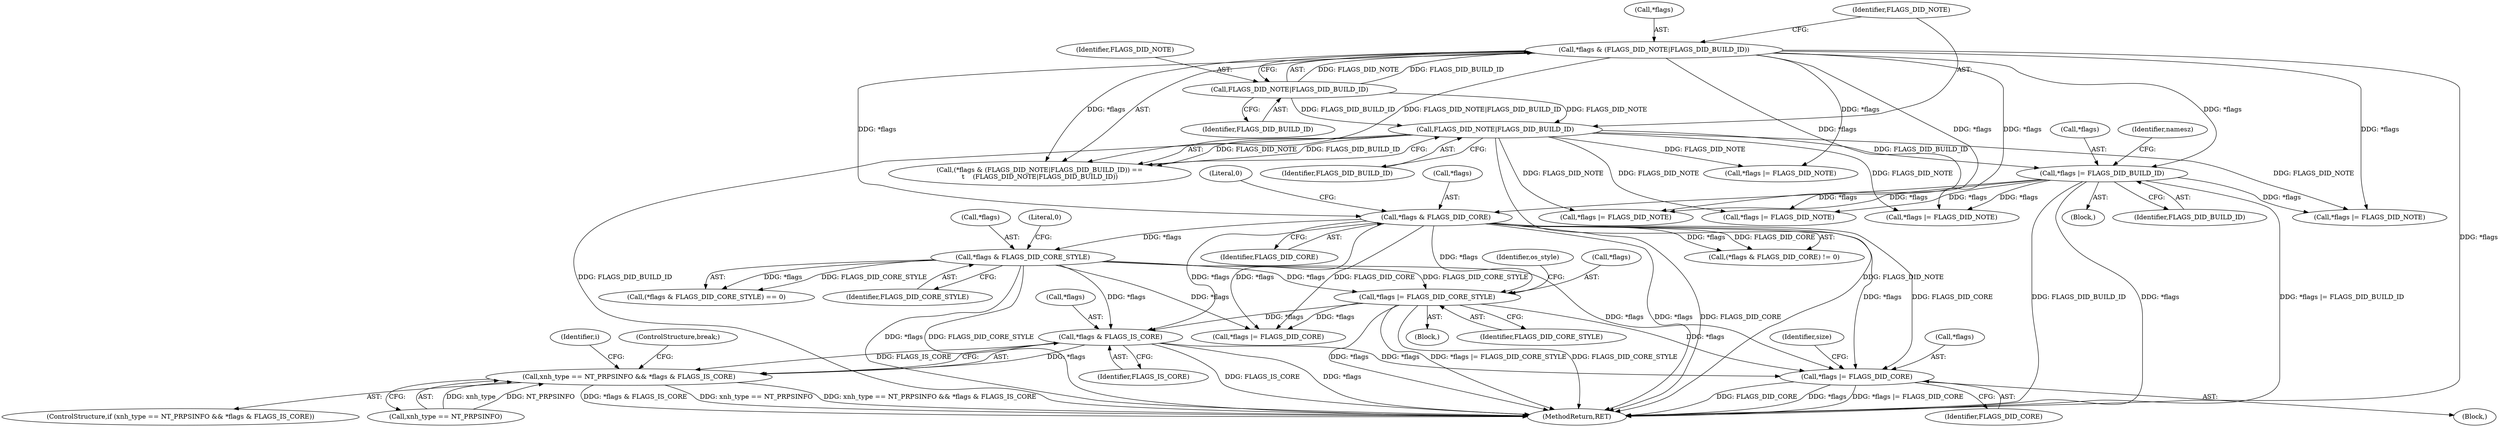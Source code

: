 digraph "0_file_b4c01141e5367f247b84dcaf6aefbb4e741842b8@pointer" {
"1001039" [label="(Call,*flags & FLAGS_IS_CORE)"];
"1000940" [label="(Call,*flags & FLAGS_DID_CORE)"];
"1000252" [label="(Call,*flags & (FLAGS_DID_NOTE|FLAGS_DID_BUILD_ID))"];
"1000255" [label="(Call,FLAGS_DID_NOTE|FLAGS_DID_BUILD_ID)"];
"1000518" [label="(Call,*flags |= FLAGS_DID_BUILD_ID)"];
"1000258" [label="(Call,FLAGS_DID_NOTE|FLAGS_DID_BUILD_ID)"];
"1000972" [label="(Call,*flags |= FLAGS_DID_CORE_STYLE)"];
"1000954" [label="(Call,*flags & FLAGS_DID_CORE_STYLE)"];
"1001035" [label="(Call,xnh_type == NT_PRPSINFO && *flags & FLAGS_IS_CORE)"];
"1001227" [label="(Call,*flags |= FLAGS_DID_CORE)"];
"1000525" [label="(Identifier,namesz)"];
"1001232" [label="(Identifier,size)"];
"1001039" [label="(Call,*flags & FLAGS_IS_CORE)"];
"1000954" [label="(Call,*flags & FLAGS_DID_CORE_STYLE)"];
"1000437" [label="(Call,*flags |= FLAGS_DID_NOTE)"];
"1000251" [label="(Call,(*flags & (FLAGS_DID_NOTE|FLAGS_DID_BUILD_ID)) ==\n\t    (FLAGS_DID_NOTE|FLAGS_DID_BUILD_ID))"];
"1000958" [label="(Literal,0)"];
"1000959" [label="(Block,)"];
"1001049" [label="(Identifier,i)"];
"1000857" [label="(Call,*flags |= FLAGS_DID_NOTE)"];
"1000521" [label="(Identifier,FLAGS_DID_BUILD_ID)"];
"1000973" [label="(Call,*flags)"];
"1001234" [label="(ControlStructure,break;)"];
"1000518" [label="(Call,*flags |= FLAGS_DID_BUILD_ID)"];
"1000939" [label="(Call,(*flags & FLAGS_DID_CORE) != 0)"];
"1001042" [label="(Identifier,FLAGS_IS_CORE)"];
"1001237" [label="(MethodReturn,RET)"];
"1000253" [label="(Call,*flags)"];
"1001034" [label="(ControlStructure,if (xnh_type == NT_PRPSINFO && *flags & FLAGS_IS_CORE))"];
"1000260" [label="(Identifier,FLAGS_DID_BUILD_ID)"];
"1000975" [label="(Identifier,FLAGS_DID_CORE_STYLE)"];
"1000256" [label="(Identifier,FLAGS_DID_NOTE)"];
"1000258" [label="(Call,FLAGS_DID_NOTE|FLAGS_DID_BUILD_ID)"];
"1001056" [label="(Block,)"];
"1001026" [label="(Call,*flags |= FLAGS_DID_CORE)"];
"1000943" [label="(Identifier,FLAGS_DID_CORE)"];
"1000972" [label="(Call,*flags |= FLAGS_DID_CORE_STYLE)"];
"1000781" [label="(Call,*flags |= FLAGS_DID_NOTE)"];
"1000649" [label="(Call,*flags |= FLAGS_DID_NOTE)"];
"1000519" [label="(Call,*flags)"];
"1000940" [label="(Call,*flags & FLAGS_DID_CORE)"];
"1000955" [label="(Call,*flags)"];
"1000953" [label="(Call,(*flags & FLAGS_DID_CORE_STYLE) == 0)"];
"1001040" [label="(Call,*flags)"];
"1000257" [label="(Identifier,FLAGS_DID_BUILD_ID)"];
"1000977" [label="(Identifier,os_style)"];
"1000941" [label="(Call,*flags)"];
"1000742" [label="(Call,*flags |= FLAGS_DID_NOTE)"];
"1000470" [label="(Block,)"];
"1000957" [label="(Identifier,FLAGS_DID_CORE_STYLE)"];
"1001036" [label="(Call,xnh_type == NT_PRPSINFO)"];
"1001230" [label="(Identifier,FLAGS_DID_CORE)"];
"1001228" [label="(Call,*flags)"];
"1000259" [label="(Identifier,FLAGS_DID_NOTE)"];
"1000944" [label="(Literal,0)"];
"1001035" [label="(Call,xnh_type == NT_PRPSINFO && *flags & FLAGS_IS_CORE)"];
"1000252" [label="(Call,*flags & (FLAGS_DID_NOTE|FLAGS_DID_BUILD_ID))"];
"1001227" [label="(Call,*flags |= FLAGS_DID_CORE)"];
"1000255" [label="(Call,FLAGS_DID_NOTE|FLAGS_DID_BUILD_ID)"];
"1001039" -> "1001035"  [label="AST: "];
"1001039" -> "1001042"  [label="CFG: "];
"1001040" -> "1001039"  [label="AST: "];
"1001042" -> "1001039"  [label="AST: "];
"1001035" -> "1001039"  [label="CFG: "];
"1001039" -> "1001237"  [label="DDG: *flags"];
"1001039" -> "1001237"  [label="DDG: FLAGS_IS_CORE"];
"1001039" -> "1001035"  [label="DDG: *flags"];
"1001039" -> "1001035"  [label="DDG: FLAGS_IS_CORE"];
"1000940" -> "1001039"  [label="DDG: *flags"];
"1000972" -> "1001039"  [label="DDG: *flags"];
"1000954" -> "1001039"  [label="DDG: *flags"];
"1001039" -> "1001227"  [label="DDG: *flags"];
"1000940" -> "1000939"  [label="AST: "];
"1000940" -> "1000943"  [label="CFG: "];
"1000941" -> "1000940"  [label="AST: "];
"1000943" -> "1000940"  [label="AST: "];
"1000944" -> "1000940"  [label="CFG: "];
"1000940" -> "1001237"  [label="DDG: *flags"];
"1000940" -> "1001237"  [label="DDG: FLAGS_DID_CORE"];
"1000940" -> "1000939"  [label="DDG: *flags"];
"1000940" -> "1000939"  [label="DDG: FLAGS_DID_CORE"];
"1000252" -> "1000940"  [label="DDG: *flags"];
"1000518" -> "1000940"  [label="DDG: *flags"];
"1000940" -> "1000954"  [label="DDG: *flags"];
"1000940" -> "1000972"  [label="DDG: *flags"];
"1000940" -> "1001026"  [label="DDG: *flags"];
"1000940" -> "1001026"  [label="DDG: FLAGS_DID_CORE"];
"1000940" -> "1001227"  [label="DDG: *flags"];
"1000940" -> "1001227"  [label="DDG: FLAGS_DID_CORE"];
"1000252" -> "1000251"  [label="AST: "];
"1000252" -> "1000255"  [label="CFG: "];
"1000253" -> "1000252"  [label="AST: "];
"1000255" -> "1000252"  [label="AST: "];
"1000259" -> "1000252"  [label="CFG: "];
"1000252" -> "1001237"  [label="DDG: *flags"];
"1000252" -> "1000251"  [label="DDG: *flags"];
"1000252" -> "1000251"  [label="DDG: FLAGS_DID_NOTE|FLAGS_DID_BUILD_ID"];
"1000255" -> "1000252"  [label="DDG: FLAGS_DID_NOTE"];
"1000255" -> "1000252"  [label="DDG: FLAGS_DID_BUILD_ID"];
"1000252" -> "1000437"  [label="DDG: *flags"];
"1000252" -> "1000518"  [label="DDG: *flags"];
"1000252" -> "1000649"  [label="DDG: *flags"];
"1000252" -> "1000742"  [label="DDG: *flags"];
"1000252" -> "1000781"  [label="DDG: *flags"];
"1000252" -> "1000857"  [label="DDG: *flags"];
"1000255" -> "1000257"  [label="CFG: "];
"1000256" -> "1000255"  [label="AST: "];
"1000257" -> "1000255"  [label="AST: "];
"1000255" -> "1000258"  [label="DDG: FLAGS_DID_NOTE"];
"1000255" -> "1000258"  [label="DDG: FLAGS_DID_BUILD_ID"];
"1000518" -> "1000470"  [label="AST: "];
"1000518" -> "1000521"  [label="CFG: "];
"1000519" -> "1000518"  [label="AST: "];
"1000521" -> "1000518"  [label="AST: "];
"1000525" -> "1000518"  [label="CFG: "];
"1000518" -> "1001237"  [label="DDG: *flags"];
"1000518" -> "1001237"  [label="DDG: *flags |= FLAGS_DID_BUILD_ID"];
"1000518" -> "1001237"  [label="DDG: FLAGS_DID_BUILD_ID"];
"1000258" -> "1000518"  [label="DDG: FLAGS_DID_BUILD_ID"];
"1000518" -> "1000649"  [label="DDG: *flags"];
"1000518" -> "1000742"  [label="DDG: *flags"];
"1000518" -> "1000781"  [label="DDG: *flags"];
"1000518" -> "1000857"  [label="DDG: *flags"];
"1000258" -> "1000251"  [label="AST: "];
"1000258" -> "1000260"  [label="CFG: "];
"1000259" -> "1000258"  [label="AST: "];
"1000260" -> "1000258"  [label="AST: "];
"1000251" -> "1000258"  [label="CFG: "];
"1000258" -> "1001237"  [label="DDG: FLAGS_DID_NOTE"];
"1000258" -> "1001237"  [label="DDG: FLAGS_DID_BUILD_ID"];
"1000258" -> "1000251"  [label="DDG: FLAGS_DID_NOTE"];
"1000258" -> "1000251"  [label="DDG: FLAGS_DID_BUILD_ID"];
"1000258" -> "1000437"  [label="DDG: FLAGS_DID_NOTE"];
"1000258" -> "1000649"  [label="DDG: FLAGS_DID_NOTE"];
"1000258" -> "1000742"  [label="DDG: FLAGS_DID_NOTE"];
"1000258" -> "1000781"  [label="DDG: FLAGS_DID_NOTE"];
"1000258" -> "1000857"  [label="DDG: FLAGS_DID_NOTE"];
"1000972" -> "1000959"  [label="AST: "];
"1000972" -> "1000975"  [label="CFG: "];
"1000973" -> "1000972"  [label="AST: "];
"1000975" -> "1000972"  [label="AST: "];
"1000977" -> "1000972"  [label="CFG: "];
"1000972" -> "1001237"  [label="DDG: *flags |= FLAGS_DID_CORE_STYLE"];
"1000972" -> "1001237"  [label="DDG: FLAGS_DID_CORE_STYLE"];
"1000972" -> "1001237"  [label="DDG: *flags"];
"1000954" -> "1000972"  [label="DDG: *flags"];
"1000954" -> "1000972"  [label="DDG: FLAGS_DID_CORE_STYLE"];
"1000972" -> "1001026"  [label="DDG: *flags"];
"1000972" -> "1001227"  [label="DDG: *flags"];
"1000954" -> "1000953"  [label="AST: "];
"1000954" -> "1000957"  [label="CFG: "];
"1000955" -> "1000954"  [label="AST: "];
"1000957" -> "1000954"  [label="AST: "];
"1000958" -> "1000954"  [label="CFG: "];
"1000954" -> "1001237"  [label="DDG: FLAGS_DID_CORE_STYLE"];
"1000954" -> "1001237"  [label="DDG: *flags"];
"1000954" -> "1000953"  [label="DDG: *flags"];
"1000954" -> "1000953"  [label="DDG: FLAGS_DID_CORE_STYLE"];
"1000954" -> "1001026"  [label="DDG: *flags"];
"1000954" -> "1001227"  [label="DDG: *flags"];
"1001035" -> "1001034"  [label="AST: "];
"1001035" -> "1001036"  [label="CFG: "];
"1001036" -> "1001035"  [label="AST: "];
"1001049" -> "1001035"  [label="CFG: "];
"1001234" -> "1001035"  [label="CFG: "];
"1001035" -> "1001237"  [label="DDG: xnh_type == NT_PRPSINFO"];
"1001035" -> "1001237"  [label="DDG: xnh_type == NT_PRPSINFO && *flags & FLAGS_IS_CORE"];
"1001035" -> "1001237"  [label="DDG: *flags & FLAGS_IS_CORE"];
"1001036" -> "1001035"  [label="DDG: xnh_type"];
"1001036" -> "1001035"  [label="DDG: NT_PRPSINFO"];
"1001227" -> "1001056"  [label="AST: "];
"1001227" -> "1001230"  [label="CFG: "];
"1001228" -> "1001227"  [label="AST: "];
"1001230" -> "1001227"  [label="AST: "];
"1001232" -> "1001227"  [label="CFG: "];
"1001227" -> "1001237"  [label="DDG: FLAGS_DID_CORE"];
"1001227" -> "1001237"  [label="DDG: *flags"];
"1001227" -> "1001237"  [label="DDG: *flags |= FLAGS_DID_CORE"];
}
